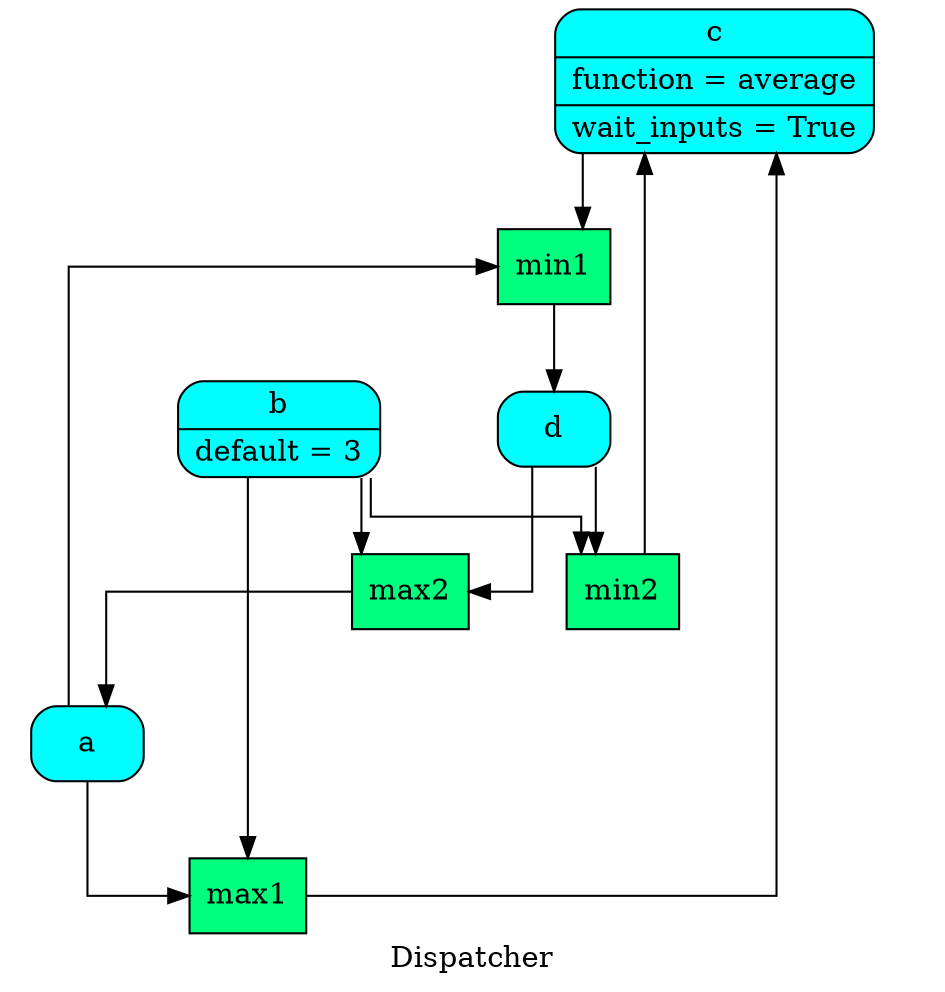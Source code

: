 digraph Dispatcher {
	graph [ratio=1]
	node [style=filled]
	splines = ortho
	label = "Dispatcher"
		"Dispatcher_-8069443800989944208" [label="{ c | function = average | wait_inputs = True }" fillcolor=cyan shape=Mrecord]
		Dispatcher_6060718009946247425 [label="{ min1  }" fillcolor=springgreen shape=record]
		"Dispatcher_-4868960230063457645" [label="{ b | default = 3 }" fillcolor=cyan shape=Mrecord]
		"Dispatcher_-6154672520566587020" [label="{ a  }" fillcolor=cyan shape=Mrecord]
		Dispatcher_8292886482098159717 [label="{ d  }" fillcolor=cyan shape=Mrecord]
		Dispatcher_8789202094205887736 [label="{ max1  }" fillcolor=springgreen shape=record]
		"Dispatcher_-8544595555313545004" [label="{ min2  }" fillcolor=springgreen shape=record]
		"Dispatcher_-5846290360496699152" [label="{ max2  }" fillcolor=springgreen shape=record]
			"Dispatcher_-8069443800989944208" -> Dispatcher_6060718009946247425
			Dispatcher_6060718009946247425 -> Dispatcher_8292886482098159717
			"Dispatcher_-4868960230063457645" -> Dispatcher_8789202094205887736
			"Dispatcher_-4868960230063457645" -> "Dispatcher_-5846290360496699152"
			"Dispatcher_-4868960230063457645" -> "Dispatcher_-8544595555313545004"
			"Dispatcher_-6154672520566587020" -> Dispatcher_8789202094205887736
			"Dispatcher_-6154672520566587020" -> Dispatcher_6060718009946247425
			Dispatcher_8292886482098159717 -> "Dispatcher_-5846290360496699152"
			Dispatcher_8292886482098159717 -> "Dispatcher_-8544595555313545004"
			Dispatcher_8789202094205887736 -> "Dispatcher_-8069443800989944208"
			"Dispatcher_-8544595555313545004" -> "Dispatcher_-8069443800989944208"
			"Dispatcher_-5846290360496699152" -> "Dispatcher_-6154672520566587020"
}